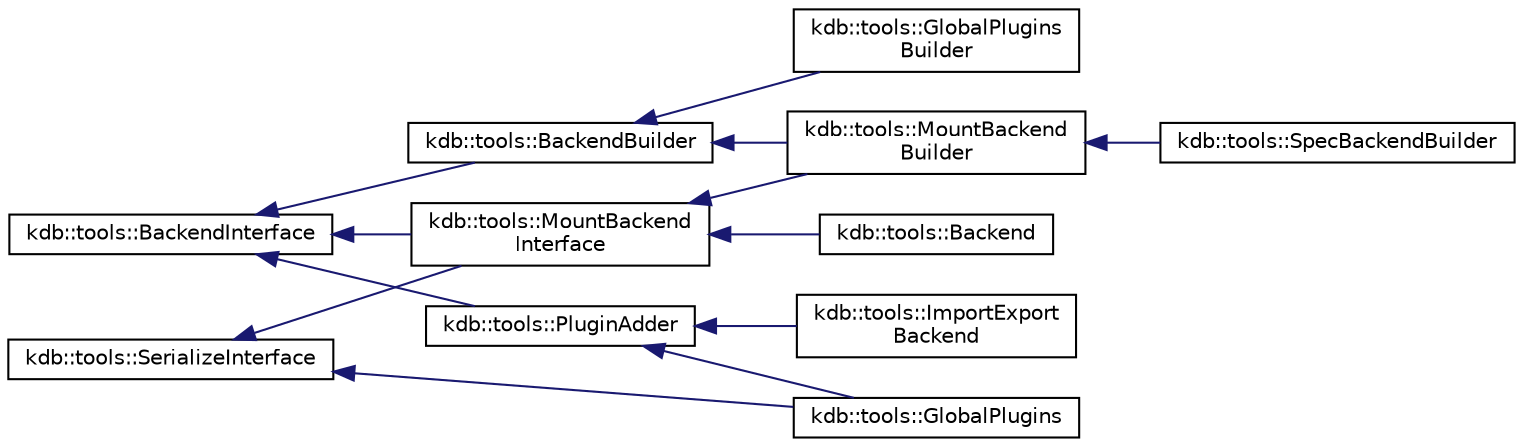 digraph "Graphical Class Hierarchy"
{
 // LATEX_PDF_SIZE
  edge [fontname="Helvetica",fontsize="10",labelfontname="Helvetica",labelfontsize="10"];
  node [fontname="Helvetica",fontsize="10",shape=record];
  rankdir="LR";
  Node0 [label="kdb::tools::BackendInterface",height=0.2,width=0.4,color="black", fillcolor="white", style="filled",URL="$classkdb_1_1tools_1_1BackendInterface.html",tooltip="Minimal interface to add plugins."];
  Node0 -> Node1 [dir="back",color="midnightblue",fontsize="10",style="solid",fontname="Helvetica"];
  Node1 [label="kdb::tools::BackendBuilder",height=0.2,width=0.4,color="black", fillcolor="white", style="filled",URL="$classkdb_1_1tools_1_1BackendBuilder.html",tooltip="Highlevel interface to build a backend."];
  Node1 -> Node2 [dir="back",color="midnightblue",fontsize="10",style="solid",fontname="Helvetica"];
  Node2 [label="kdb::tools::GlobalPlugins\lBuilder",height=0.2,width=0.4,color="black", fillcolor="white", style="filled",URL="$classkdb_1_1tools_1_1GlobalPluginsBuilder.html",tooltip="Build global plugins."];
  Node1 -> Node3 [dir="back",color="midnightblue",fontsize="10",style="solid",fontname="Helvetica"];
  Node3 [label="kdb::tools::MountBackend\lBuilder",height=0.2,width=0.4,color="black", fillcolor="white", style="filled",URL="$classkdb_1_1tools_1_1MountBackendBuilder.html",tooltip="High-level functionality to build a mountpoint."];
  Node3 -> Node4 [dir="back",color="midnightblue",fontsize="10",style="solid",fontname="Helvetica"];
  Node4 [label="kdb::tools::SpecBackendBuilder",height=0.2,width=0.4,color="black", fillcolor="white", style="filled",URL="$classkdb_1_1tools_1_1SpecBackendBuilder.html",tooltip="Build individual backend while reading specification."];
  Node0 -> Node5 [dir="back",color="midnightblue",fontsize="10",style="solid",fontname="Helvetica"];
  Node5 [label="kdb::tools::MountBackend\lInterface",height=0.2,width=0.4,color="black", fillcolor="white", style="filled",URL="$classkdb_1_1tools_1_1MountBackendInterface.html",tooltip="Interface to work with mountpoints (backends) for factory."];
  Node5 -> Node6 [dir="back",color="midnightblue",fontsize="10",style="solid",fontname="Helvetica"];
  Node6 [label="kdb::tools::Backend",height=0.2,width=0.4,color="black", fillcolor="white", style="filled",URL="$classkdb_1_1tools_1_1Backend.html",tooltip="A low-level representation of the backend (= set of plugins) that can be mounted."];
  Node5 -> Node3 [dir="back",color="midnightblue",fontsize="10",style="solid",fontname="Helvetica"];
  Node0 -> Node7 [dir="back",color="midnightblue",fontsize="10",style="solid",fontname="Helvetica"];
  Node7 [label="kdb::tools::PluginAdder",height=0.2,width=0.4,color="black", fillcolor="white", style="filled",URL="$classkdb_1_1tools_1_1PluginAdder.html",tooltip="Adds plugins in a generic map."];
  Node7 -> Node8 [dir="back",color="midnightblue",fontsize="10",style="solid",fontname="Helvetica"];
  Node8 [label="kdb::tools::GlobalPlugins",height=0.2,width=0.4,color="black", fillcolor="white", style="filled",URL="$classkdb_1_1tools_1_1GlobalPlugins.html",tooltip="Low level representation of global plugins."];
  Node7 -> Node9 [dir="back",color="midnightblue",fontsize="10",style="solid",fontname="Helvetica"];
  Node9 [label="kdb::tools::ImportExport\lBackend",height=0.2,width=0.4,color="black", fillcolor="white", style="filled",URL="$classkdb_1_1tools_1_1ImportExportBackend.html",tooltip="Backend for import/export functionality."];
  Node71 [label="kdb::tools::SerializeInterface",height=0.2,width=0.4,color="black", fillcolor="white", style="filled",URL="$classkdb_1_1tools_1_1SerializeInterface.html",tooltip="Interface to serialize a backend."];
  Node71 -> Node8 [dir="back",color="midnightblue",fontsize="10",style="solid",fontname="Helvetica"];
  Node71 -> Node5 [dir="back",color="midnightblue",fontsize="10",style="solid",fontname="Helvetica"];
}
